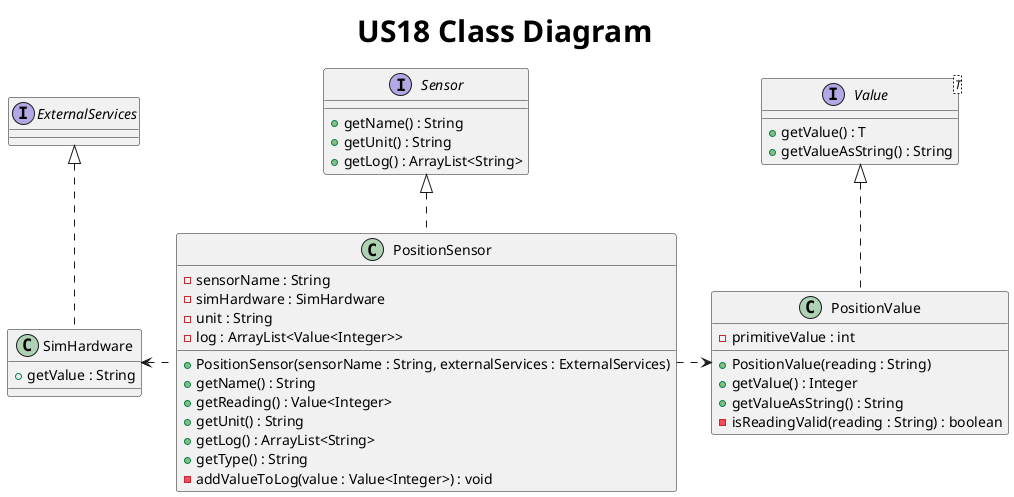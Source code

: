 @startuml
title <size: 30> US18 Class Diagram

interface Sensor {
    + getName() : String
    + getUnit() : String
    + getLog() : ArrayList<String>
}

interface Value<T> {
    + getValue() : T
    + getValueAsString() : String
}

interface ExternalServices {

}

class PositionSensor{
    - sensorName : String
    - simHardware : SimHardware
    - unit : String
    - log : ArrayList<Value<Integer>>

    + PositionSensor(sensorName : String, externalServices : ExternalServices)
    + getName() : String
    + getReading() : Value<Integer>
    + getUnit() : String
    + getLog() : ArrayList<String>
    + getType() : String
    - addValueToLog(value : Value<Integer>) : void
}

class PositionValue{
    - primitiveValue : int

    + PositionValue(reading : String)
    + getValue() : Integer
    + getValueAsString() : String
    - isReadingValid(reading : String) : boolean
}

class SimHardware{
    + getValue : String
}

Value <|.. PositionValue
Sensor <|.. PositionSensor
ExternalServices <|.. SimHardware
PositionSensor .right.> PositionValue
PositionSensor .left.> SimHardware

@enduml
